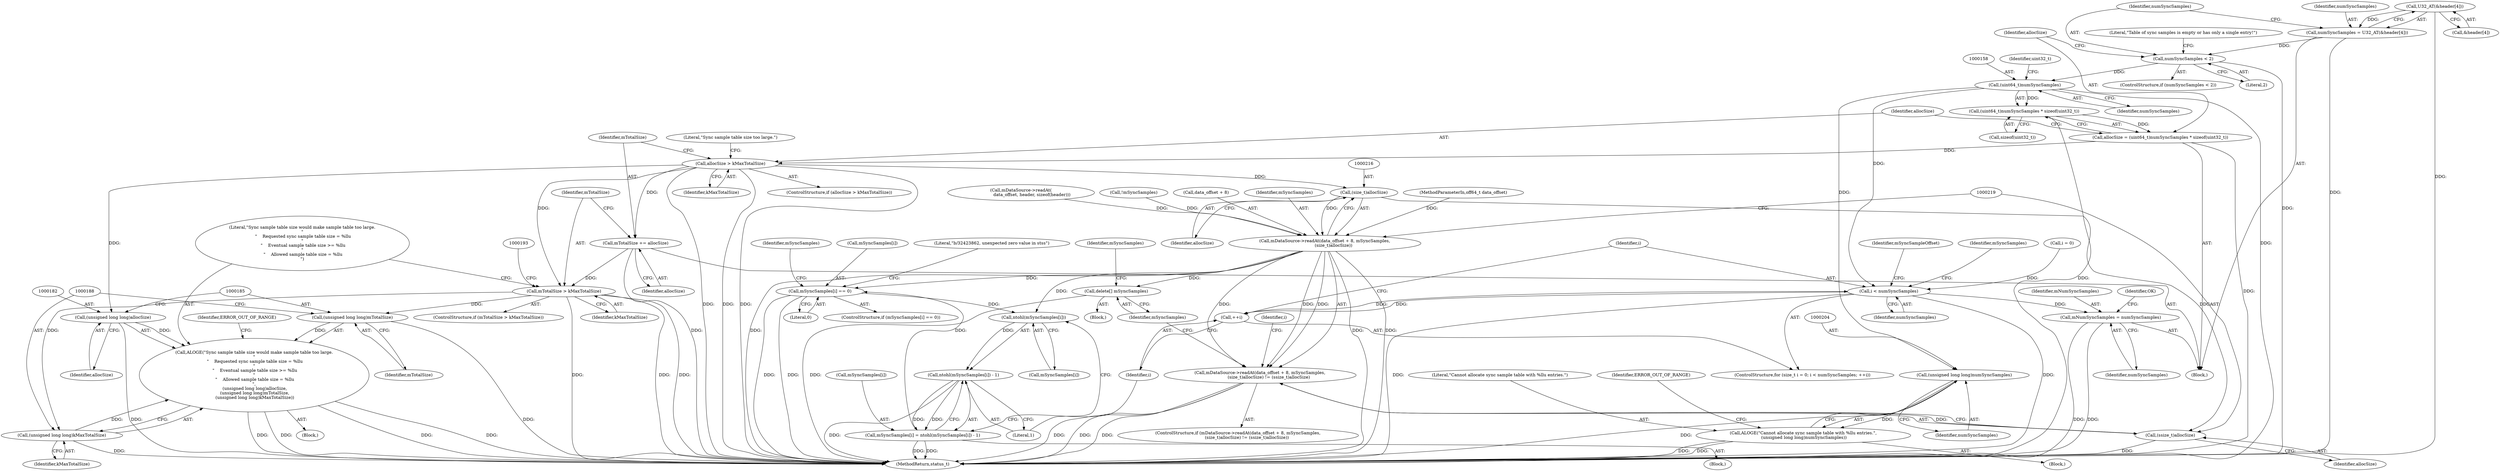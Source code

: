 digraph "0_Android_7fa3f552a6f34ed05c15e64ea30b8eed53f77a41@array" {
"1000141" [label="(Call,U32_AT(&header[4]))"];
"1000139" [label="(Call,numSyncSamples = U32_AT(&header[4]))"];
"1000147" [label="(Call,numSyncSamples < 2)"];
"1000157" [label="(Call,(uint64_t)numSyncSamples)"];
"1000156" [label="(Call,(uint64_t)numSyncSamples * sizeof(uint32_t))"];
"1000154" [label="(Call,allocSize = (uint64_t)numSyncSamples * sizeof(uint32_t))"];
"1000163" [label="(Call,allocSize > kMaxTotalSize)"];
"1000171" [label="(Call,mTotalSize += allocSize)"];
"1000175" [label="(Call,mTotalSize > kMaxTotalSize)"];
"1000184" [label="(Call,(unsigned long long)mTotalSize)"];
"1000179" [label="(Call,ALOGE(\"Sync sample table size would make sample table too large.\n\"\n \"    Requested sync sample table size = %llu\n\"\n \"    Eventual sample table size >= %llu\n\"\n \"    Allowed sample table size = %llu\n\",\n (unsigned long long)allocSize,\n (unsigned long long)mTotalSize,\n (unsigned long long)kMaxTotalSize))"];
"1000187" [label="(Call,(unsigned long long)kMaxTotalSize)"];
"1000181" [label="(Call,(unsigned long long)allocSize)"];
"1000215" [label="(Call,(size_t)allocSize)"];
"1000210" [label="(Call,mDataSource->readAt(data_offset + 8, mSyncSamples,\n             (size_t)allocSize))"];
"1000209" [label="(Call,mDataSource->readAt(data_offset + 8, mSyncSamples,\n             (size_t)allocSize) != (ssize_t)allocSize)"];
"1000222" [label="(Call,delete[] mSyncSamples)"];
"1000241" [label="(Call,mSyncSamples[i] == 0)"];
"1000255" [label="(Call,ntohl(mSyncSamples[i]))"];
"1000254" [label="(Call,ntohl(mSyncSamples[i]) - 1)"];
"1000250" [label="(Call,mSyncSamples[i] = ntohl(mSyncSamples[i]) - 1)"];
"1000218" [label="(Call,(ssize_t)allocSize)"];
"1000203" [label="(Call,(unsigned long long)numSyncSamples)"];
"1000201" [label="(Call,ALOGE(\"Cannot allocate sync sample table with %llu entries.\",\n (unsigned long long)numSyncSamples))"];
"1000234" [label="(Call,i < numSyncSamples)"];
"1000237" [label="(Call,++i)"];
"1000263" [label="(Call,mNumSyncSamples = numSyncSamples)"];
"1000183" [label="(Identifier,allocSize)"];
"1000172" [label="(Identifier,mTotalSize)"];
"1000174" [label="(ControlStructure,if (mTotalSize > kMaxTotalSize))"];
"1000187" [label="(Call,(unsigned long long)kMaxTotalSize)"];
"1000265" [label="(Identifier,numSyncSamples)"];
"1000175" [label="(Call,mTotalSize > kMaxTotalSize)"];
"1000255" [label="(Call,ntohl(mSyncSamples[i]))"];
"1000178" [label="(Block,)"];
"1000146" [label="(ControlStructure,if (numSyncSamples < 2))"];
"1000156" [label="(Call,(uint64_t)numSyncSamples * sizeof(uint32_t))"];
"1000165" [label="(Identifier,kMaxTotalSize)"];
"1000259" [label="(Literal,1)"];
"1000208" [label="(ControlStructure,if (mDataSource->readAt(data_offset + 8, mSyncSamples,\n             (size_t)allocSize) != (ssize_t)allocSize))"];
"1000202" [label="(Literal,\"Cannot allocate sync sample table with %llu entries.\")"];
"1000168" [label="(Literal,\"Sync sample table size too large.\")"];
"1000252" [label="(Identifier,mSyncSamples)"];
"1000239" [label="(Block,)"];
"1000263" [label="(Call,mNumSyncSamples = numSyncSamples)"];
"1000161" [label="(Identifier,uint32_t)"];
"1000186" [label="(Identifier,mTotalSize)"];
"1000217" [label="(Identifier,allocSize)"];
"1000148" [label="(Identifier,numSyncSamples)"];
"1000139" [label="(Call,numSyncSamples = U32_AT(&header[4]))"];
"1000176" [label="(Identifier,mTotalSize)"];
"1000267" [label="(Identifier,OK)"];
"1000220" [label="(Identifier,allocSize)"];
"1000101" [label="(MethodParameterIn,off64_t data_offset)"];
"1000243" [label="(Identifier,mSyncSamples)"];
"1000264" [label="(Identifier,mNumSyncSamples)"];
"1000200" [label="(Block,)"];
"1000118" [label="(Call,mDataSource->readAt(\n                data_offset, header, sizeof(header)))"];
"1000240" [label="(ControlStructure,if (mSyncSamples[i] == 0))"];
"1000235" [label="(Identifier,i)"];
"1000171" [label="(Call,mTotalSize += allocSize)"];
"1000162" [label="(ControlStructure,if (allocSize > kMaxTotalSize))"];
"1000231" [label="(Call,i = 0)"];
"1000140" [label="(Identifier,numSyncSamples)"];
"1000237" [label="(Call,++i)"];
"1000223" [label="(Identifier,mSyncSamples)"];
"1000229" [label="(ControlStructure,for (size_t i = 0; i < numSyncSamples; ++i))"];
"1000103" [label="(Block,)"];
"1000215" [label="(Call,(size_t)allocSize)"];
"1000210" [label="(Call,mDataSource->readAt(data_offset + 8, mSyncSamples,\n             (size_t)allocSize))"];
"1000218" [label="(Call,(ssize_t)allocSize)"];
"1000221" [label="(Block,)"];
"1000205" [label="(Identifier,numSyncSamples)"];
"1000147" [label="(Call,numSyncSamples < 2)"];
"1000177" [label="(Identifier,kMaxTotalSize)"];
"1000222" [label="(Call,delete[] mSyncSamples)"];
"1000141" [label="(Call,U32_AT(&header[4]))"];
"1000149" [label="(Literal,2)"];
"1000155" [label="(Identifier,allocSize)"];
"1000191" [label="(Identifier,ERROR_OUT_OF_RANGE)"];
"1000241" [label="(Call,mSyncSamples[i] == 0)"];
"1000201" [label="(Call,ALOGE(\"Cannot allocate sync sample table with %llu entries.\",\n (unsigned long long)numSyncSamples))"];
"1000250" [label="(Call,mSyncSamples[i] = ntohl(mSyncSamples[i]) - 1)"];
"1000245" [label="(Literal,0)"];
"1000159" [label="(Identifier,numSyncSamples)"];
"1000157" [label="(Call,(uint64_t)numSyncSamples)"];
"1000232" [label="(Identifier,i)"];
"1000236" [label="(Identifier,numSyncSamples)"];
"1000154" [label="(Call,allocSize = (uint64_t)numSyncSamples * sizeof(uint32_t))"];
"1000225" [label="(Identifier,mSyncSamples)"];
"1000198" [label="(Call,!mSyncSamples)"];
"1000209" [label="(Call,mDataSource->readAt(data_offset + 8, mSyncSamples,\n             (size_t)allocSize) != (ssize_t)allocSize)"];
"1000163" [label="(Call,allocSize > kMaxTotalSize)"];
"1000211" [label="(Call,data_offset + 8)"];
"1000256" [label="(Call,mSyncSamples[i])"];
"1000234" [label="(Call,i < numSyncSamples)"];
"1000179" [label="(Call,ALOGE(\"Sync sample table size would make sample table too large.\n\"\n \"    Requested sync sample table size = %llu\n\"\n \"    Eventual sample table size >= %llu\n\"\n \"    Allowed sample table size = %llu\n\",\n (unsigned long long)allocSize,\n (unsigned long long)mTotalSize,\n (unsigned long long)kMaxTotalSize))"];
"1000142" [label="(Call,&header[4])"];
"1000238" [label="(Identifier,i)"];
"1000181" [label="(Call,(unsigned long long)allocSize)"];
"1000214" [label="(Identifier,mSyncSamples)"];
"1000261" [label="(Identifier,mSyncSampleOffset)"];
"1000254" [label="(Call,ntohl(mSyncSamples[i]) - 1)"];
"1000251" [label="(Call,mSyncSamples[i])"];
"1000242" [label="(Call,mSyncSamples[i])"];
"1000189" [label="(Identifier,kMaxTotalSize)"];
"1000152" [label="(Literal,\"Table of sync samples is empty or has only a single entry!\")"];
"1000173" [label="(Identifier,allocSize)"];
"1000268" [label="(MethodReturn,status_t)"];
"1000164" [label="(Identifier,allocSize)"];
"1000180" [label="(Literal,\"Sync sample table size would make sample table too large.\n\"\n \"    Requested sync sample table size = %llu\n\"\n \"    Eventual sample table size >= %llu\n\"\n \"    Allowed sample table size = %llu\n\")"];
"1000248" [label="(Literal,\"b/32423862, unexpected zero value in stss\")"];
"1000207" [label="(Identifier,ERROR_OUT_OF_RANGE)"];
"1000203" [label="(Call,(unsigned long long)numSyncSamples)"];
"1000160" [label="(Call,sizeof(uint32_t))"];
"1000184" [label="(Call,(unsigned long long)mTotalSize)"];
"1000141" -> "1000139"  [label="AST: "];
"1000141" -> "1000142"  [label="CFG: "];
"1000142" -> "1000141"  [label="AST: "];
"1000139" -> "1000141"  [label="CFG: "];
"1000141" -> "1000268"  [label="DDG: "];
"1000141" -> "1000139"  [label="DDG: "];
"1000139" -> "1000103"  [label="AST: "];
"1000140" -> "1000139"  [label="AST: "];
"1000148" -> "1000139"  [label="CFG: "];
"1000139" -> "1000268"  [label="DDG: "];
"1000139" -> "1000147"  [label="DDG: "];
"1000147" -> "1000146"  [label="AST: "];
"1000147" -> "1000149"  [label="CFG: "];
"1000148" -> "1000147"  [label="AST: "];
"1000149" -> "1000147"  [label="AST: "];
"1000152" -> "1000147"  [label="CFG: "];
"1000155" -> "1000147"  [label="CFG: "];
"1000147" -> "1000268"  [label="DDG: "];
"1000147" -> "1000157"  [label="DDG: "];
"1000157" -> "1000156"  [label="AST: "];
"1000157" -> "1000159"  [label="CFG: "];
"1000158" -> "1000157"  [label="AST: "];
"1000159" -> "1000157"  [label="AST: "];
"1000161" -> "1000157"  [label="CFG: "];
"1000157" -> "1000268"  [label="DDG: "];
"1000157" -> "1000156"  [label="DDG: "];
"1000157" -> "1000203"  [label="DDG: "];
"1000157" -> "1000234"  [label="DDG: "];
"1000156" -> "1000154"  [label="AST: "];
"1000156" -> "1000160"  [label="CFG: "];
"1000160" -> "1000156"  [label="AST: "];
"1000154" -> "1000156"  [label="CFG: "];
"1000156" -> "1000268"  [label="DDG: "];
"1000156" -> "1000154"  [label="DDG: "];
"1000154" -> "1000103"  [label="AST: "];
"1000155" -> "1000154"  [label="AST: "];
"1000164" -> "1000154"  [label="CFG: "];
"1000154" -> "1000268"  [label="DDG: "];
"1000154" -> "1000163"  [label="DDG: "];
"1000163" -> "1000162"  [label="AST: "];
"1000163" -> "1000165"  [label="CFG: "];
"1000164" -> "1000163"  [label="AST: "];
"1000165" -> "1000163"  [label="AST: "];
"1000168" -> "1000163"  [label="CFG: "];
"1000172" -> "1000163"  [label="CFG: "];
"1000163" -> "1000268"  [label="DDG: "];
"1000163" -> "1000268"  [label="DDG: "];
"1000163" -> "1000268"  [label="DDG: "];
"1000163" -> "1000171"  [label="DDG: "];
"1000163" -> "1000175"  [label="DDG: "];
"1000163" -> "1000181"  [label="DDG: "];
"1000163" -> "1000215"  [label="DDG: "];
"1000171" -> "1000103"  [label="AST: "];
"1000171" -> "1000173"  [label="CFG: "];
"1000172" -> "1000171"  [label="AST: "];
"1000173" -> "1000171"  [label="AST: "];
"1000176" -> "1000171"  [label="CFG: "];
"1000171" -> "1000268"  [label="DDG: "];
"1000171" -> "1000175"  [label="DDG: "];
"1000175" -> "1000174"  [label="AST: "];
"1000175" -> "1000177"  [label="CFG: "];
"1000176" -> "1000175"  [label="AST: "];
"1000177" -> "1000175"  [label="AST: "];
"1000180" -> "1000175"  [label="CFG: "];
"1000193" -> "1000175"  [label="CFG: "];
"1000175" -> "1000268"  [label="DDG: "];
"1000175" -> "1000268"  [label="DDG: "];
"1000175" -> "1000268"  [label="DDG: "];
"1000175" -> "1000184"  [label="DDG: "];
"1000175" -> "1000187"  [label="DDG: "];
"1000184" -> "1000179"  [label="AST: "];
"1000184" -> "1000186"  [label="CFG: "];
"1000185" -> "1000184"  [label="AST: "];
"1000186" -> "1000184"  [label="AST: "];
"1000188" -> "1000184"  [label="CFG: "];
"1000184" -> "1000268"  [label="DDG: "];
"1000184" -> "1000179"  [label="DDG: "];
"1000179" -> "1000178"  [label="AST: "];
"1000179" -> "1000187"  [label="CFG: "];
"1000180" -> "1000179"  [label="AST: "];
"1000181" -> "1000179"  [label="AST: "];
"1000187" -> "1000179"  [label="AST: "];
"1000191" -> "1000179"  [label="CFG: "];
"1000179" -> "1000268"  [label="DDG: "];
"1000179" -> "1000268"  [label="DDG: "];
"1000179" -> "1000268"  [label="DDG: "];
"1000179" -> "1000268"  [label="DDG: "];
"1000181" -> "1000179"  [label="DDG: "];
"1000187" -> "1000179"  [label="DDG: "];
"1000187" -> "1000189"  [label="CFG: "];
"1000188" -> "1000187"  [label="AST: "];
"1000189" -> "1000187"  [label="AST: "];
"1000187" -> "1000268"  [label="DDG: "];
"1000181" -> "1000183"  [label="CFG: "];
"1000182" -> "1000181"  [label="AST: "];
"1000183" -> "1000181"  [label="AST: "];
"1000185" -> "1000181"  [label="CFG: "];
"1000181" -> "1000268"  [label="DDG: "];
"1000215" -> "1000210"  [label="AST: "];
"1000215" -> "1000217"  [label="CFG: "];
"1000216" -> "1000215"  [label="AST: "];
"1000217" -> "1000215"  [label="AST: "];
"1000210" -> "1000215"  [label="CFG: "];
"1000215" -> "1000210"  [label="DDG: "];
"1000215" -> "1000218"  [label="DDG: "];
"1000210" -> "1000209"  [label="AST: "];
"1000211" -> "1000210"  [label="AST: "];
"1000214" -> "1000210"  [label="AST: "];
"1000219" -> "1000210"  [label="CFG: "];
"1000210" -> "1000268"  [label="DDG: "];
"1000210" -> "1000268"  [label="DDG: "];
"1000210" -> "1000268"  [label="DDG: "];
"1000210" -> "1000209"  [label="DDG: "];
"1000210" -> "1000209"  [label="DDG: "];
"1000210" -> "1000209"  [label="DDG: "];
"1000118" -> "1000210"  [label="DDG: "];
"1000101" -> "1000210"  [label="DDG: "];
"1000198" -> "1000210"  [label="DDG: "];
"1000210" -> "1000222"  [label="DDG: "];
"1000210" -> "1000241"  [label="DDG: "];
"1000210" -> "1000255"  [label="DDG: "];
"1000209" -> "1000208"  [label="AST: "];
"1000209" -> "1000218"  [label="CFG: "];
"1000218" -> "1000209"  [label="AST: "];
"1000223" -> "1000209"  [label="CFG: "];
"1000232" -> "1000209"  [label="CFG: "];
"1000209" -> "1000268"  [label="DDG: "];
"1000209" -> "1000268"  [label="DDG: "];
"1000209" -> "1000268"  [label="DDG: "];
"1000218" -> "1000209"  [label="DDG: "];
"1000222" -> "1000221"  [label="AST: "];
"1000222" -> "1000223"  [label="CFG: "];
"1000223" -> "1000222"  [label="AST: "];
"1000225" -> "1000222"  [label="CFG: "];
"1000222" -> "1000268"  [label="DDG: "];
"1000241" -> "1000240"  [label="AST: "];
"1000241" -> "1000245"  [label="CFG: "];
"1000242" -> "1000241"  [label="AST: "];
"1000245" -> "1000241"  [label="AST: "];
"1000248" -> "1000241"  [label="CFG: "];
"1000252" -> "1000241"  [label="CFG: "];
"1000241" -> "1000268"  [label="DDG: "];
"1000241" -> "1000268"  [label="DDG: "];
"1000250" -> "1000241"  [label="DDG: "];
"1000241" -> "1000255"  [label="DDG: "];
"1000255" -> "1000254"  [label="AST: "];
"1000255" -> "1000256"  [label="CFG: "];
"1000256" -> "1000255"  [label="AST: "];
"1000259" -> "1000255"  [label="CFG: "];
"1000255" -> "1000254"  [label="DDG: "];
"1000254" -> "1000250"  [label="AST: "];
"1000254" -> "1000259"  [label="CFG: "];
"1000259" -> "1000254"  [label="AST: "];
"1000250" -> "1000254"  [label="CFG: "];
"1000254" -> "1000268"  [label="DDG: "];
"1000254" -> "1000250"  [label="DDG: "];
"1000254" -> "1000250"  [label="DDG: "];
"1000250" -> "1000239"  [label="AST: "];
"1000251" -> "1000250"  [label="AST: "];
"1000238" -> "1000250"  [label="CFG: "];
"1000250" -> "1000268"  [label="DDG: "];
"1000250" -> "1000268"  [label="DDG: "];
"1000218" -> "1000220"  [label="CFG: "];
"1000219" -> "1000218"  [label="AST: "];
"1000220" -> "1000218"  [label="AST: "];
"1000218" -> "1000268"  [label="DDG: "];
"1000203" -> "1000201"  [label="AST: "];
"1000203" -> "1000205"  [label="CFG: "];
"1000204" -> "1000203"  [label="AST: "];
"1000205" -> "1000203"  [label="AST: "];
"1000201" -> "1000203"  [label="CFG: "];
"1000203" -> "1000268"  [label="DDG: "];
"1000203" -> "1000201"  [label="DDG: "];
"1000201" -> "1000200"  [label="AST: "];
"1000202" -> "1000201"  [label="AST: "];
"1000207" -> "1000201"  [label="CFG: "];
"1000201" -> "1000268"  [label="DDG: "];
"1000201" -> "1000268"  [label="DDG: "];
"1000234" -> "1000229"  [label="AST: "];
"1000234" -> "1000236"  [label="CFG: "];
"1000235" -> "1000234"  [label="AST: "];
"1000236" -> "1000234"  [label="AST: "];
"1000243" -> "1000234"  [label="CFG: "];
"1000261" -> "1000234"  [label="CFG: "];
"1000234" -> "1000268"  [label="DDG: "];
"1000234" -> "1000268"  [label="DDG: "];
"1000237" -> "1000234"  [label="DDG: "];
"1000231" -> "1000234"  [label="DDG: "];
"1000234" -> "1000237"  [label="DDG: "];
"1000234" -> "1000263"  [label="DDG: "];
"1000237" -> "1000229"  [label="AST: "];
"1000237" -> "1000238"  [label="CFG: "];
"1000238" -> "1000237"  [label="AST: "];
"1000235" -> "1000237"  [label="CFG: "];
"1000263" -> "1000103"  [label="AST: "];
"1000263" -> "1000265"  [label="CFG: "];
"1000264" -> "1000263"  [label="AST: "];
"1000265" -> "1000263"  [label="AST: "];
"1000267" -> "1000263"  [label="CFG: "];
"1000263" -> "1000268"  [label="DDG: "];
"1000263" -> "1000268"  [label="DDG: "];
}
